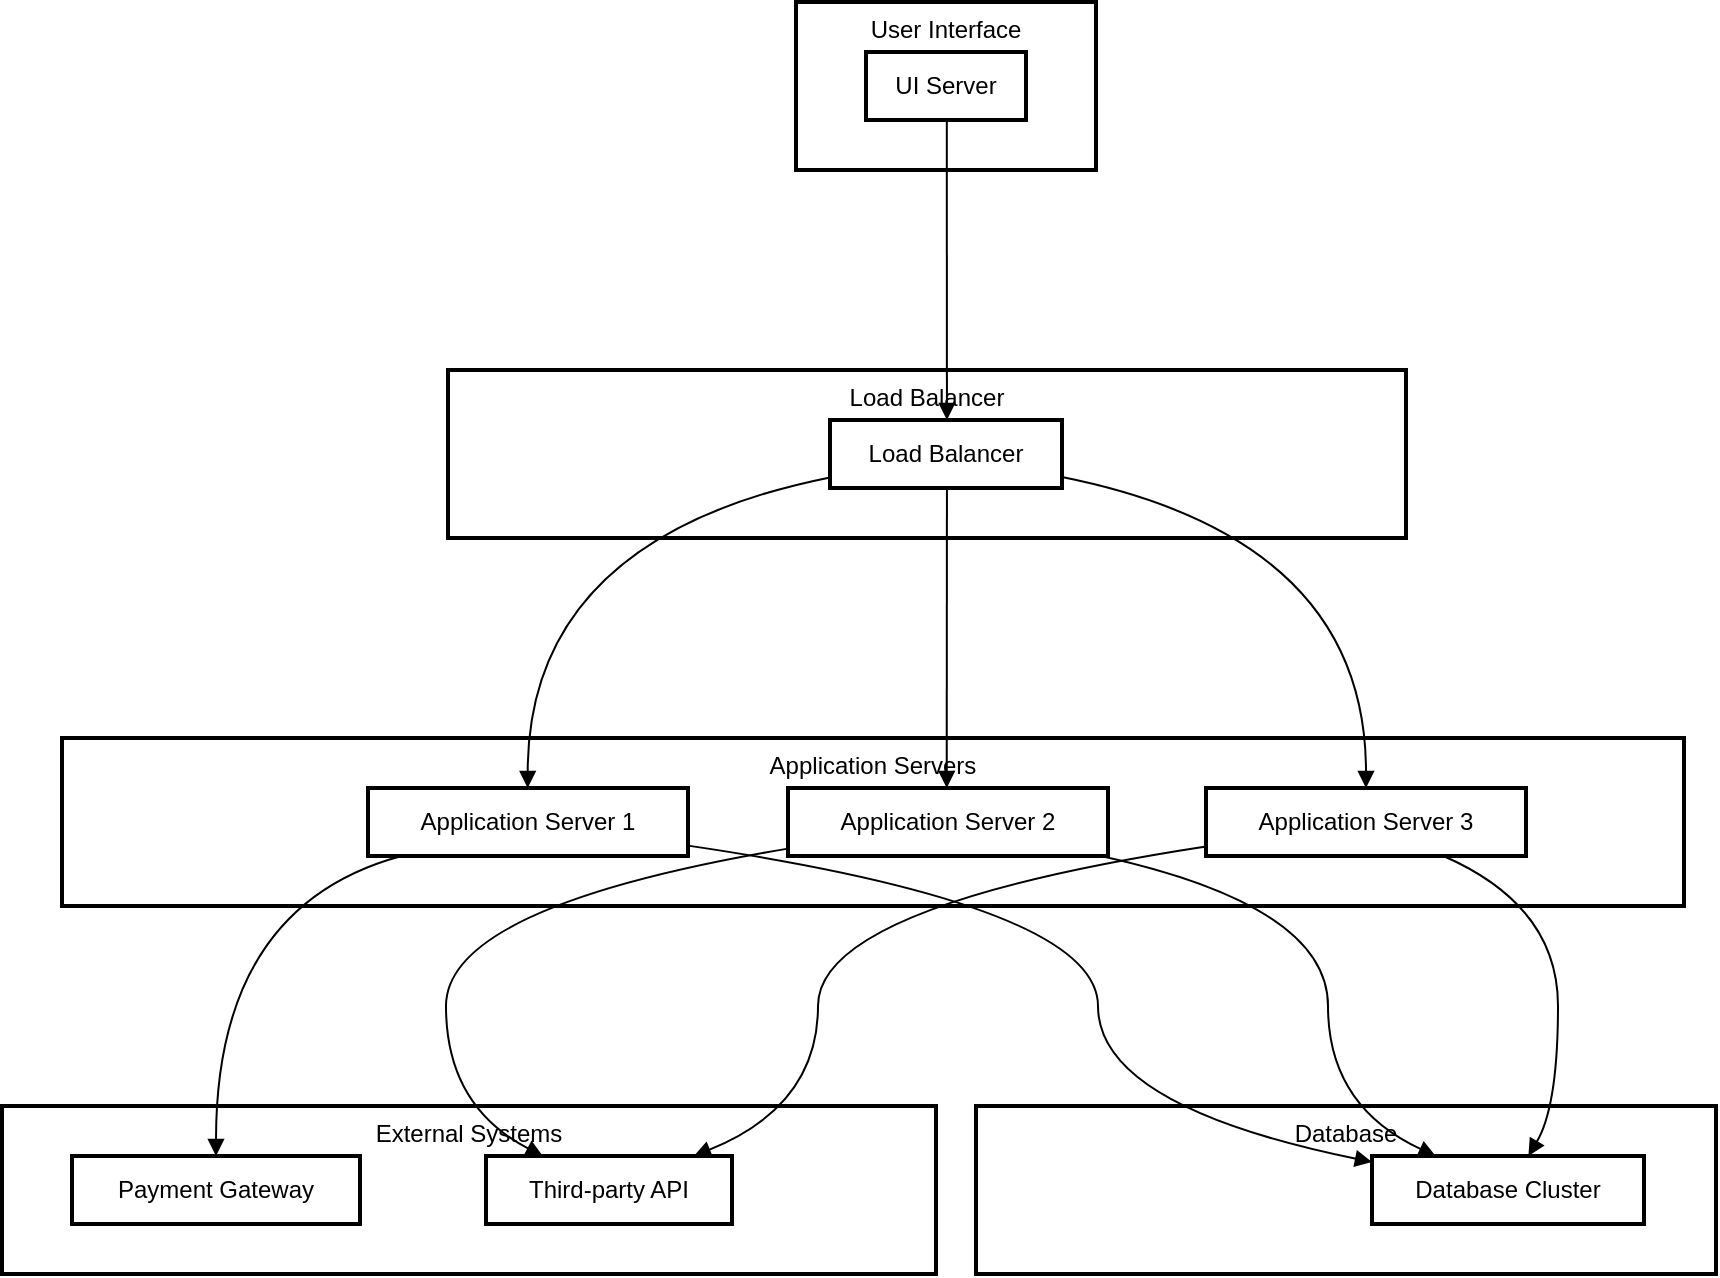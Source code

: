 <mxfile version="21.3.0" type="github">
  <diagram name="第 1 页" id="4mmUw_j8yvE6fIm-HRyx">
    <mxGraphModel>
      <root>
        <mxCell id="0" />
        <mxCell id="1" parent="0" />
        <mxCell id="2" value="External Systems" style="whiteSpace=wrap;strokeWidth=2;verticalAlign=top;" vertex="1" parent="1">
          <mxGeometry y="552" width="467" height="84" as="geometry" />
        </mxCell>
        <mxCell id="3" value="Payment Gateway" style="whiteSpace=wrap;strokeWidth=2;" vertex="1" parent="1">
          <mxGeometry x="35" y="577" width="144" height="34" as="geometry" />
        </mxCell>
        <mxCell id="4" value="Third-party API" style="whiteSpace=wrap;strokeWidth=2;" vertex="1" parent="1">
          <mxGeometry x="242" y="577" width="123" height="34" as="geometry" />
        </mxCell>
        <mxCell id="5" value="Database" style="whiteSpace=wrap;strokeWidth=2;verticalAlign=top;" vertex="1" parent="1">
          <mxGeometry x="487" y="552" width="370" height="84" as="geometry" />
        </mxCell>
        <mxCell id="6" value="Database Cluster" style="whiteSpace=wrap;strokeWidth=2;" vertex="1" parent="1">
          <mxGeometry x="685" y="577" width="136" height="34" as="geometry" />
        </mxCell>
        <mxCell id="7" value="Application Servers" style="whiteSpace=wrap;strokeWidth=2;verticalAlign=top;" vertex="1" parent="1">
          <mxGeometry x="30" y="368" width="811" height="84" as="geometry" />
        </mxCell>
        <mxCell id="8" value="Application Server 1" style="whiteSpace=wrap;strokeWidth=2;" vertex="1" parent="1">
          <mxGeometry x="183" y="393" width="160" height="34" as="geometry" />
        </mxCell>
        <mxCell id="9" value="Application Server 2" style="whiteSpace=wrap;strokeWidth=2;" vertex="1" parent="1">
          <mxGeometry x="393" y="393" width="160" height="34" as="geometry" />
        </mxCell>
        <mxCell id="10" value="Application Server 3" style="whiteSpace=wrap;strokeWidth=2;" vertex="1" parent="1">
          <mxGeometry x="602" y="393" width="160" height="34" as="geometry" />
        </mxCell>
        <mxCell id="11" value="Load Balancer" style="whiteSpace=wrap;strokeWidth=2;verticalAlign=top;" vertex="1" parent="1">
          <mxGeometry x="223" y="184" width="479" height="84" as="geometry" />
        </mxCell>
        <mxCell id="12" value="Load Balancer" style="whiteSpace=wrap;strokeWidth=2;" vertex="1" parent="1">
          <mxGeometry x="414" y="209" width="116" height="34" as="geometry" />
        </mxCell>
        <mxCell id="13" value="User Interface" style="whiteSpace=wrap;strokeWidth=2;verticalAlign=top;" vertex="1" parent="1">
          <mxGeometry x="397" width="150" height="84" as="geometry" />
        </mxCell>
        <mxCell id="14" value="UI Server" style="whiteSpace=wrap;strokeWidth=2;" vertex="1" parent="1">
          <mxGeometry x="432" y="25" width="80" height="34" as="geometry" />
        </mxCell>
        <mxCell id="15" value="" style="curved=1;startArrow=none;endArrow=block;exitX=0.003;exitY=0.842;entryX=0.499;entryY=0;" edge="1" parent="1" source="12" target="8">
          <mxGeometry relative="1" as="geometry">
            <Array as="points">
              <mxPoint x="263" y="268" />
            </Array>
          </mxGeometry>
        </mxCell>
        <mxCell id="16" value="" style="curved=1;startArrow=none;endArrow=block;exitX=0.504;exitY=1;entryX=0.496;entryY=0;" edge="1" parent="1" source="12" target="9">
          <mxGeometry relative="1" as="geometry">
            <Array as="points" />
          </mxGeometry>
        </mxCell>
        <mxCell id="17" value="" style="curved=1;startArrow=none;endArrow=block;exitX=1.004;exitY=0.842;entryX=0.5;entryY=0;" edge="1" parent="1" source="12" target="10">
          <mxGeometry relative="1" as="geometry">
            <Array as="points">
              <mxPoint x="682" y="268" />
            </Array>
          </mxGeometry>
        </mxCell>
        <mxCell id="18" value="" style="curved=1;startArrow=none;endArrow=block;exitX=0.998;exitY=0.846;entryX=0.003;entryY=0.091;" edge="1" parent="1" source="8" target="6">
          <mxGeometry relative="1" as="geometry">
            <Array as="points">
              <mxPoint x="548" y="452" />
              <mxPoint x="548" y="552" />
            </Array>
          </mxGeometry>
        </mxCell>
        <mxCell id="19" value="" style="curved=1;startArrow=none;endArrow=block;exitX=0.978;exitY=1;entryX=0.234;entryY=0;" edge="1" parent="1" source="9" target="6">
          <mxGeometry relative="1" as="geometry">
            <Array as="points">
              <mxPoint x="663" y="452" />
              <mxPoint x="663" y="552" />
            </Array>
          </mxGeometry>
        </mxCell>
        <mxCell id="20" value="" style="curved=1;startArrow=none;endArrow=block;exitX=0.742;exitY=1;entryX=0.575;entryY=0;" edge="1" parent="1" source="10" target="6">
          <mxGeometry relative="1" as="geometry">
            <Array as="points">
              <mxPoint x="778" y="452" />
              <mxPoint x="778" y="552" />
            </Array>
          </mxGeometry>
        </mxCell>
        <mxCell id="21" value="" style="curved=1;startArrow=none;endArrow=block;exitX=0.105;exitY=1;entryX=0.5;entryY=0;" edge="1" parent="1" source="8" target="3">
          <mxGeometry relative="1" as="geometry">
            <Array as="points">
              <mxPoint x="107" y="452" />
            </Array>
          </mxGeometry>
        </mxCell>
        <mxCell id="22" value="" style="curved=1;startArrow=none;endArrow=block;exitX=-0.002;exitY=0.893;entryX=0.231;entryY=0;" edge="1" parent="1" source="9" target="4">
          <mxGeometry relative="1" as="geometry">
            <Array as="points">
              <mxPoint x="222" y="452" />
              <mxPoint x="222" y="552" />
            </Array>
          </mxGeometry>
        </mxCell>
        <mxCell id="23" value="" style="curved=1;startArrow=none;endArrow=block;exitX=0.001;exitY=0.86;entryX=0.845;entryY=0;" edge="1" parent="1" source="10" target="4">
          <mxGeometry relative="1" as="geometry">
            <Array as="points">
              <mxPoint x="408" y="452" />
              <mxPoint x="408" y="552" />
            </Array>
          </mxGeometry>
        </mxCell>
        <mxCell id="24" value="" style="curved=1;startArrow=none;endArrow=block;exitX=0.505;exitY=1;entryX=0.504;entryY=0;" edge="1" parent="1" source="14" target="12">
          <mxGeometry relative="1" as="geometry">
            <Array as="points" />
          </mxGeometry>
        </mxCell>
      </root>
    </mxGraphModel>
  </diagram>
</mxfile>
